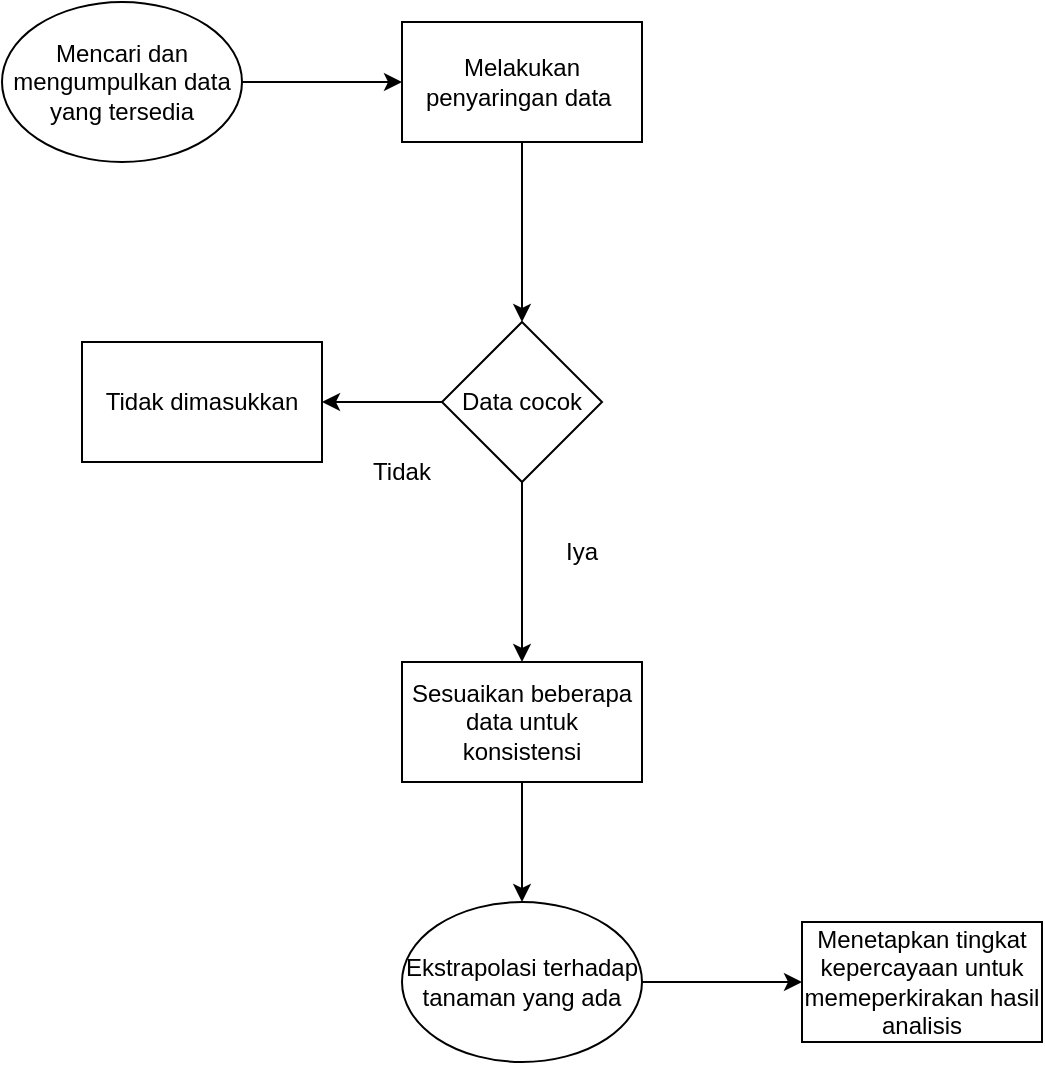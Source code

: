 <mxfile version="22.0.8" type="github">
  <diagram name="Halaman-1" id="N_3M0ScOYuUy9Qlue4R9">
    <mxGraphModel dx="1723" dy="717" grid="1" gridSize="10" guides="1" tooltips="1" connect="1" arrows="1" fold="1" page="1" pageScale="1" pageWidth="850" pageHeight="1100" math="0" shadow="0">
      <root>
        <mxCell id="0" />
        <mxCell id="1" parent="0" />
        <mxCell id="A5qsutWDC5FKHij9IOVc-3" value="" style="edgeStyle=orthogonalEdgeStyle;rounded=0;orthogonalLoop=1;jettySize=auto;html=1;" edge="1" parent="1" source="A5qsutWDC5FKHij9IOVc-1" target="A5qsutWDC5FKHij9IOVc-2">
          <mxGeometry relative="1" as="geometry" />
        </mxCell>
        <mxCell id="A5qsutWDC5FKHij9IOVc-1" value="Mencari dan mengumpulkan data yang tersedia" style="ellipse;whiteSpace=wrap;html=1;" vertex="1" parent="1">
          <mxGeometry x="100" y="170" width="120" height="80" as="geometry" />
        </mxCell>
        <mxCell id="A5qsutWDC5FKHij9IOVc-5" value="" style="edgeStyle=orthogonalEdgeStyle;rounded=0;orthogonalLoop=1;jettySize=auto;html=1;" edge="1" parent="1" source="A5qsutWDC5FKHij9IOVc-2" target="A5qsutWDC5FKHij9IOVc-4">
          <mxGeometry relative="1" as="geometry" />
        </mxCell>
        <mxCell id="A5qsutWDC5FKHij9IOVc-2" value="Melakukan penyaringan data&amp;nbsp;" style="whiteSpace=wrap;html=1;" vertex="1" parent="1">
          <mxGeometry x="300" y="180" width="120" height="60" as="geometry" />
        </mxCell>
        <mxCell id="A5qsutWDC5FKHij9IOVc-7" value="" style="edgeStyle=orthogonalEdgeStyle;rounded=0;orthogonalLoop=1;jettySize=auto;html=1;" edge="1" parent="1" source="A5qsutWDC5FKHij9IOVc-4" target="A5qsutWDC5FKHij9IOVc-6">
          <mxGeometry relative="1" as="geometry" />
        </mxCell>
        <mxCell id="A5qsutWDC5FKHij9IOVc-10" value="" style="edgeStyle=orthogonalEdgeStyle;rounded=0;orthogonalLoop=1;jettySize=auto;html=1;" edge="1" parent="1" source="A5qsutWDC5FKHij9IOVc-4" target="A5qsutWDC5FKHij9IOVc-9">
          <mxGeometry relative="1" as="geometry" />
        </mxCell>
        <mxCell id="A5qsutWDC5FKHij9IOVc-4" value="Data cocok" style="rhombus;whiteSpace=wrap;html=1;" vertex="1" parent="1">
          <mxGeometry x="320" y="330" width="80" height="80" as="geometry" />
        </mxCell>
        <mxCell id="A5qsutWDC5FKHij9IOVc-6" value="Tidak dimasukkan" style="whiteSpace=wrap;html=1;" vertex="1" parent="1">
          <mxGeometry x="140" y="340" width="120" height="60" as="geometry" />
        </mxCell>
        <mxCell id="A5qsutWDC5FKHij9IOVc-8" value="Tidak" style="text;html=1;strokeColor=none;fillColor=none;align=center;verticalAlign=middle;whiteSpace=wrap;rounded=0;" vertex="1" parent="1">
          <mxGeometry x="270" y="390" width="60" height="30" as="geometry" />
        </mxCell>
        <mxCell id="A5qsutWDC5FKHij9IOVc-13" value="" style="edgeStyle=orthogonalEdgeStyle;rounded=0;orthogonalLoop=1;jettySize=auto;html=1;" edge="1" parent="1" source="A5qsutWDC5FKHij9IOVc-9" target="A5qsutWDC5FKHij9IOVc-12">
          <mxGeometry relative="1" as="geometry" />
        </mxCell>
        <mxCell id="A5qsutWDC5FKHij9IOVc-9" value="Sesuaikan beberapa data untuk konsistensi" style="whiteSpace=wrap;html=1;" vertex="1" parent="1">
          <mxGeometry x="300" y="500" width="120" height="60" as="geometry" />
        </mxCell>
        <mxCell id="A5qsutWDC5FKHij9IOVc-11" value="Iya" style="text;html=1;strokeColor=none;fillColor=none;align=center;verticalAlign=middle;whiteSpace=wrap;rounded=0;" vertex="1" parent="1">
          <mxGeometry x="360" y="430" width="60" height="30" as="geometry" />
        </mxCell>
        <mxCell id="A5qsutWDC5FKHij9IOVc-16" value="" style="edgeStyle=orthogonalEdgeStyle;rounded=0;orthogonalLoop=1;jettySize=auto;html=1;" edge="1" parent="1" source="A5qsutWDC5FKHij9IOVc-12" target="A5qsutWDC5FKHij9IOVc-15">
          <mxGeometry relative="1" as="geometry" />
        </mxCell>
        <mxCell id="A5qsutWDC5FKHij9IOVc-12" value="Ekstrapolasi terhadap tanaman yang ada" style="ellipse;whiteSpace=wrap;html=1;" vertex="1" parent="1">
          <mxGeometry x="300" y="620" width="120" height="80" as="geometry" />
        </mxCell>
        <mxCell id="A5qsutWDC5FKHij9IOVc-15" value="Menetapkan tingkat kepercayaan untuk memeperkirakan hasil analisis" style="whiteSpace=wrap;html=1;" vertex="1" parent="1">
          <mxGeometry x="500" y="630" width="120" height="60" as="geometry" />
        </mxCell>
      </root>
    </mxGraphModel>
  </diagram>
</mxfile>
